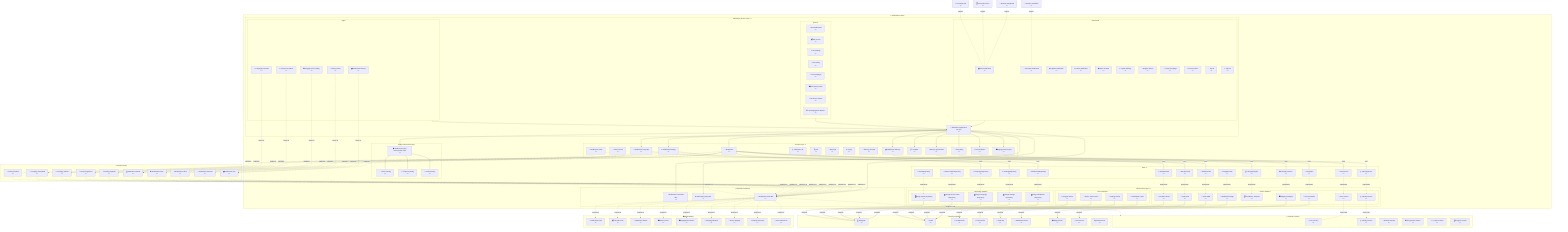 graph TB
    %% ===== NOTIFICATION CONTEXT =====
    subgraph NotificationContext ["🔔 Notification Context"]
        
        %% ===== APPLICATION SERVICE LAYER =====
        subgraph NotificationApplicationLayer ["Application Service Layer <<Application>>"]
            NotificationApplicationService["🔔 Notification Application Service<br/><<ApplicationService>>"]
            
            %% Commands
            subgraph NotificationCommands ["Commands"]
                SendNotificationCmd["📤 Send Notification<br/><<Command>>"]
                ScheduleNotificationCmd["📅 Schedule Notification<br/><<Command>>"]
                UpdateNotificationCmd["✏️ Update Notification<br/><<Command>>"]
                CancelNotificationCmd["❌ Cancel Notification<br/><<Command>>"]
                MarkAsReadCmd["👁️ Mark as Read<br/><<Command>>"]
                UpdateSettingsCmd["⚙️ Update Settings<br/><<Command>>"]
                RegisterDeviceCmd["📱 Register Device<br/><<Command>>"]
                CreateCampaignCmd["📢 Create Campaign<br/><<Command>>"]
                ExecuteActionCmd["🎯 Execute Action<br/><<Command>>"]
                OptInCmd["✅ Opt In<br/><<Command>>"]
                OptOutCmd["❌ Opt Out<br/><<Command>>"]
            end
            
            %% Queries
            subgraph NotificationQueries ["Queries"]
                GetNotificationsQuery["🔔 Get Notifications<br/><<Query>>"]
                GetUnreadNotificationsQuery["📬 Get Unread<br/><<Query>>"]
                GetNotificationSettingsQuery["⚙️ Get Settings<br/><<Query>>"]
                GetNotificationHistoryQuery["📅 Get History<br/><<Query>>"]
                GetCampaignsQuery["📢 Get Campaigns<br/><<Query>>"]
                GetDeliveryStatsQuery["📊 Get Delivery Stats<br/><<Query>>"]
                GetDeviceTokensQuery["📱 Get Device Tokens<br/><<Query>>"]
                GetEngagementMetricsQuery["📈 Get Engagement Metrics<br/><<Query>>"]
            end
            
            %% Sagas
            subgraph NotificationSagas ["Sagas"]
                NotificationDeliverySaga["📤 Notification Delivery<br/><<Saga>>"]
                CampaignExecutionSaga["📢 Campaign Execution<br/><<Saga>>"]
                DeliveryRetrySaga["🔄 Delivery Retry<br/><<Saga>>"]
                EngagementTrackingSaga["📊 Engagement Tracking<br/><<Saga>>"]
                PreferenceUpdateSaga["⚙️ Preference Update<br/><<Saga>>"]
            end
        end
        
        %% ===== DOMAIN LAYER (HEXAGON CORE) =====
        subgraph NotificationDomain ["Domain Layer <<DomainCore>>"]
            direction TB
            
            %% Aggregates
            Notification["🔔 Notification<br/><<AggregateRoot>>"]
            NotificationSettings["⚙️ Notification Settings<br/><<AggregateRoot>>"]
            NotificationCampaign["📢 Notification Campaign<br/><<AggregateRoot>>"]
            
            %% Entities
            NotificationAction["🎯 Notification Action<br/><<Entity>>"]
            DeviceToken["📱 Device Token<br/><<Entity>>"]
            
            %% Value Objects
            NotificationId["🆔 Notification ID<br/><<ValueObject>>"]
            NotificationTitle["🏷️ Title<br/><<ValueObject>>"]
            NotificationMessage["💬 Message<br/><<ValueObject>>"]
            Priority["⭐ Priority<br/><<ValueObject>>"]
            DeliveryChannel["📡 Delivery Channel<br/><<ValueObject>>"]
            
            %% Domain Services
            NotificationDeliveryService["📤 Notification Delivery<br/><<DomainService>>"]
            TemplateService["📋 Template<br/><<DomainService>>"]
            SchedulingService["📅 Scheduling<br/><<DomainService>>"]
            PersonalizationService["🎨 Personalization<br/><<DomainService>>"]
            DeliveryOptimizationService["⚡ Delivery Optimization<br/><<DomainService>>"]
            EngagementAnalysisService["📊 Engagement Analysis<br/><<DomainService>>"]
        end
        
        %% ===== PORTS (DOMAIN INTERFACES) =====
        subgraph NotificationPorts ["Ports <<Port>>"]
            direction TB
            
            %% Repository Ports
            INotificationRepo["🔔 INotificationRepository<br/><<Port>>"]
            ISettingsRepo["⚙️ ISettingsRepository<br/><<Port>>"]
            ICampaignRepo["📢 ICampaignRepository<br/><<Port>>"]
            IDeviceTokenRepo["📱 IDeviceTokenRepository<br/><<Port>>"]
            IActionRepo["🎯 IActionRepository<br/><<Port>>"]
            
            %% Service Ports
            IEmailProvider["📧 IEmailProvider<br/><<Port>>"]
            IPushProvider["📱 IPushProvider<br/><<Port>>"]
            ISMSProvider["📱 ISMSProvider<br/><<Port>>"]
            IInAppProvider["📲 IInAppProvider<br/><<Port>>"]
            ITemplateEngine["📋 ITemplateEngine<br/><<Port>>"]
            IScheduler["📅 IScheduler<br/><<Port>>"]
            IAnalyticsService["📊 IAnalyticsService<br/><<Port>>"]
            IUserService["👤 IUserService<br/><<Port>>"]
            IIdentityService["🆔 IIdentityService<br/><<Port>>"]
        end
        
        %% ===== INFRASTRUCTURE LAYER (ADAPTERS) =====
        subgraph NotificationAdapters ["Infrastructure Layer <<Adapter>>"]
            direction TB
            
            %% Repository Adapters
            subgraph NotificationRepositoryAdapters ["Repository Adapters"]
                MongoNotificationRepo["🗄️ Mongo Notification Repository<br/><<RepositoryAdapter>>"]
                MongoSettingsRepo["🗄️ Mongo Settings Repository<br/><<RepositoryAdapter>>"]
                MongoCampaignRepo["🗄️ Mongo Campaign Repository<br/><<RepositoryAdapter>>"]
                MongoDeviceTokenRepo["🗄️ Mongo Device Token Repository<br/><<RepositoryAdapter>>"]
                MongoActionRepo["🗄️ Mongo Action Repository<br/><<RepositoryAdapter>>"]
            end
            
            %% Service Adapters
            subgraph NotificationServiceAdapters ["Service Adapters"]
                SendGridEmailAdapter["📧 SendGrid Email<br/><<EmailAdapter>>"]
                FCMPushAdapter["📱 FCM Push<br/><<PushAdapter>>"]
                TwilioSMSAdapter["📱 Twilio SMS<br/><<SMSAdapter>>"]
                WebSocketInAppAdapter["📲 WebSocket InApp<br/><<InAppAdapter>>"]
                HandlebarTemplateAdapter["📋 Handlebars Template<br/><<TemplateAdapter>>"]
                CronSchedulerAdapter["📅 Cron Scheduler<br/><<SchedulerAdapter>>"]
                MixpanelAnalyticsAdapter["📊 Mixpanel Analytics<br/><<AnalyticsAdapter>>"]
                UserContextAdapter["👤 User Context<br/><<ContextAdapter>>"]
                IdentityContextAdapter["🆔 Identity Context<br/><<ContextAdapter>>"]
            end
            
            %% Cache Adapters
            subgraph NotificationCacheAdapters ["Cache Adapters"]
                NotificationCache["💾 Notification Cache<br/><<CacheAdapter>>"]
                SettingsCache["💾 Settings Cache<br/><<CacheAdapter>>"]
                DeviceTokenCache["💾 Device Token Cache<br/><<CacheAdapter>>"]
                TemplateCache["💾 Template Cache<br/><<CacheAdapter>>"]
            end
        end
        
        %% ===== CONTEXT BUS INTERFACES =====
        subgraph NotificationContextBus ["Context Bus Interfaces"]
            NotificationCommandBus["⚡ Notification Command Bus<br/><<CommandBus>>"]
            NotificationQueryBus["❓ Notification Query Bus<br/><<QueryBus>>"]
            NotificationEventBus["📨 Notification Event Bus<br/><<EventBus>>"]
        end
        
        %% ===== POLICY ENFORCEMENT =====
        subgraph NotificationPolicyLayer ["Policy Enforcement Layer"]
            NotificationPolicyEnforcementPoint["🛡️ Notification Policy Enforcement Point<br/><<PEP>>"]
            ConsentPolicyService["✅ Consent Policy<br/><<Policy>>"]
            FrequencyPolicyService["⏰ Frequency Policy<br/><<Policy>>"]
            ContentPolicyService["📝 Content Policy<br/><<Policy>>"]
        end
    end
    
    %% ===== EXTERNAL SYSTEMS =====
    subgraph NotificationExternal ["🌐 External Systems"]
        MongoDB["🗄️ MongoDB<br/><<Database>>"]
        RedisCache["🔴 Redis<br/><<Cache>>"]
        SendGridAPI["📧 SendGrid API<br/><<EmailService>>"]
        FCMService["📱 FCM Service<br/><<PushService>>"]
        TwilioAPI["📱 Twilio API<br/><<SMSService>>"]
        WebSocketServer["📲 WebSocket Server<br/><<RealtimeService>>"]
        MixpanelAPI["📊 Mixpanel API<br/><<AnalyticsService>>"]
        CronService["📅 Cron Service<br/><<SchedulerService>>"]
        ElasticsearchCluster["🔍 Elasticsearch<br/><<SearchEngine>>"]
    end
    
    %% ===== EVENTS =====
    subgraph NotificationEvents ["📨 Domain Events"]
        NotificationSentEvent["📤 Notification Sent<br/><<DomainEvent>>"]
        NotificationDeliveredEvent["✅ Notification Delivered<br/><<DomainEvent>>"]
        NotificationFailedEvent["❌ Notification Failed<br/><<DomainEvent>>"]
        NotificationReadEvent["👁️ Notification Read<br/><<DomainEvent>>"]
        NotificationClickedEvent["👆 Notification Clicked<br/><<DomainEvent>>"]
        SettingsUpdatedEvent["⚙️ Settings Updated<br/><<DomainEvent>>"]
        DeviceRegisteredEvent["📱 Device Registered<br/><<DomainEvent>>"]
        CampaignStartedEvent["📢 Campaign Started<br/><<DomainEvent>>"]
        CampaignCompletedEvent["✅ Campaign Completed<br/><<DomainEvent>>"]
        ActionExecutedEvent["🎯 Action Executed<br/><<DomainEvent>>"]
    end
    
    %% ===== READ MODELS =====
    subgraph NotificationReadModels ["📊 Read Models"]
        NotificationFeedRM["🔔 Notification Feed<br/><<ReadModel>>"]
        UnreadCountRM["📬 Unread Count<br/><<ReadModel>>"]
        NotificationHistoryRM["📅 Notification History<br/><<ReadModel>>"]
        DeliveryStatsRM["📊 Delivery Stats<br/><<ReadModel>>"]
        EngagementMetricsRM["📊 Engagement Metrics<br/><<ReadModel>>"]
        CampaignReportsRM["📢 Campaign Reports<br/><<ReadModel>>"]
        DeviceRegistryRM["📱 Device Registry<br/><<ReadModel>>"]
        SettingsSummaryRM["⚙️ Settings Summary<br/><<ReadModel>>"]
        UserPreferencesRM["👤 User Preferences<br/><<ReadModel>>"]
    end
    
    %% ===== EXTERNAL CONTEXT REFERENCES =====
    subgraph ExternalContexts ["🌐 External Contexts"]
        UserContext["👤 User Context<br/><<ExternalContext>>"]
        IdentityContext["🆔 Identity Context<br/><<ExternalContext>>"]
        WorkoutContext["💪 Workout Context<br/><<ExternalContext>>"]
        ProgressionContext["📈 Progression Context<br/><<ExternalContext>>"]
        TrainerContext["👨‍🏫 Trainer Context<br/><<ExternalContext>>"]
        ProgramContext["📋 Program Context<br/><<ExternalContext>>"]
    end
    
    %% ===== RELATIONSHIPS =====
    
    %% Application Service orchestrates everything
    NotificationApplicationService --> NotificationCommandBus
    NotificationApplicationService --> NotificationQueryBus
    NotificationApplicationService --> NotificationEventBus
    
    %% Commands and Queries through Application Service
    NotificationCommands --> NotificationApplicationService
    NotificationQueries --> NotificationApplicationService
    NotificationSagas --> NotificationApplicationService
    
    %% Application Service to Domain (orchestration)
    NotificationApplicationService --> Notification
    NotificationApplicationService --> NotificationSettings
    NotificationApplicationService --> NotificationCampaign
    NotificationApplicationService --> NotificationDeliveryService
    NotificationApplicationService --> TemplateService
    NotificationApplicationService --> SchedulingService
    NotificationApplicationService --> PersonalizationService
    NotificationApplicationService --> DeliveryOptimizationService
    NotificationApplicationService --> EngagementAnalysisService
    
    %% Policy Enforcement Integration
    NotificationApplicationService --> NotificationPolicyEnforcementPoint
    NotificationPolicyEnforcementPoint --> ConsentPolicyService
    NotificationPolicyEnforcementPoint --> FrequencyPolicyService
    NotificationPolicyEnforcementPoint --> ContentPolicyService
    
    %% Domain to Ports (Dependency Inversion)
    Notification -->|uses| INotificationRepo
    Notification -->|uses| IEmailProvider
    Notification -->|uses| IPushProvider
    Notification -->|uses| ISMSProvider
    NotificationSettings -->|uses| ISettingsRepo
    NotificationCampaign -->|uses| ICampaignRepo
    NotificationDeliveryService -->|uses| ITemplateEngine
    SchedulingService -->|uses| IScheduler
    PersonalizationService -->|uses| IUserService
    DeliveryOptimizationService -->|uses| IAnalyticsService
    EngagementAnalysisService -->|uses| IIdentityService
    
    %% Ports to Adapters (Implementation)
    INotificationRepo -.->|implements| MongoNotificationRepo
    ISettingsRepo -.->|implements| MongoSettingsRepo
    ICampaignRepo -.->|implements| MongoCampaignRepo
    IDeviceTokenRepo -.->|implements| MongoDeviceTokenRepo
    IActionRepo -.->|implements| MongoActionRepo
    IEmailProvider -.->|implements| SendGridEmailAdapter
    IPushProvider -.->|implements| FCMPushAdapter
    ISMSProvider -.->|implements| TwilioSMSAdapter
    IInAppProvider -.->|implements| WebSocketInAppAdapter
    ITemplateEngine -.->|implements| HandlebarTemplateAdapter
    IScheduler -.->|implements| CronSchedulerAdapter
    IAnalyticsService -.->|implements| MixpanelAnalyticsAdapter
    IUserService -.->|implements| UserContextAdapter
    IIdentityService -.->|implements| IdentityContextAdapter
    
    %% Adapters to External Systems
    MongoNotificationRepo -->|connects| MongoDB
    MongoSettingsRepo -->|connects| MongoDB
    MongoCampaignRepo -->|connects| MongoDB
    MongoDeviceTokenRepo -->|connects| MongoDB
    MongoActionRepo -->|connects| MongoDB
    NotificationCache -->|connects| RedisCache
    SettingsCache -->|connects| RedisCache
    DeviceTokenCache -->|connects| RedisCache
    TemplateCache -->|connects| RedisCache
    SendGridEmailAdapter -->|connects| SendGridAPI
    FCMPushAdapter -->|connects| FCMService
    TwilioSMSAdapter -->|connects| TwilioAPI
    WebSocketInAppAdapter -->|connects| WebSocketServer
    CronSchedulerAdapter -->|connects| CronService
    MixpanelAnalyticsAdapter -->|connects| MixpanelAPI
    
    %% Cross-Context Communication
    UserContextAdapter -.->|async calls| UserContext
    IdentityContextAdapter -.->|async calls| IdentityContext
    
    %% Domain Events
    Notification -.->|publishes| NotificationSentEvent
    Notification -.->|publishes| NotificationDeliveredEvent
    Notification -.->|publishes| NotificationFailedEvent
    Notification -.->|publishes| NotificationReadEvent
    NotificationAction -.->|publishes| NotificationClickedEvent
    NotificationAction -.->|publishes| ActionExecutedEvent
    NotificationSettings -.->|publishes| SettingsUpdatedEvent
    DeviceToken -.->|publishes| DeviceRegisteredEvent
    NotificationCampaign -.->|publishes| CampaignStartedEvent
    NotificationCampaign -.->|publishes| CampaignCompletedEvent
    
    %% Event to Read Models (via Event Bus)
    NotificationEventBus -.->|projects to| NotificationFeedRM
    NotificationEventBus -.->|projects to| UnreadCountRM
    NotificationEventBus -.->|projects to| NotificationHistoryRM
    NotificationEventBus -.->|projects to| DeliveryStatsRM
    NotificationEventBus -.->|projects to| EngagementMetricsRM
    NotificationEventBus -.->|projects to| CampaignReportsRM
    NotificationEventBus -.->|projects to| DeviceRegistryRM
    NotificationEventBus -.->|projects to| SettingsSummaryRM
    NotificationEventBus -.->|projects to| UserPreferencesRM
    
    %% Events to Event Bus
    NotificationSentEvent -.->|publishes to| NotificationEventBus
    NotificationDeliveredEvent -.->|publishes to| NotificationEventBus
    NotificationFailedEvent -.->|publishes to| NotificationEventBus
    NotificationReadEvent -.->|publishes to| NotificationEventBus
    NotificationClickedEvent -.->|publishes to| NotificationEventBus
    SettingsUpdatedEvent -.->|publishes to| NotificationEventBus
    DeviceRegisteredEvent -.->|publishes to| NotificationEventBus
    CampaignStartedEvent -.->|publishes to| NotificationEventBus
    CampaignCompletedEvent -.->|publishes to| NotificationEventBus
    ActionExecutedEvent -.->|publishes to| NotificationEventBus
    
    %% Sagas listen to events
    NotificationDeliverySaga -.->|listens to| NotificationSentEvent
    CampaignExecutionSaga -.->|listens to| CampaignStartedEvent
    DeliveryRetrySaga -.->|listens to| NotificationFailedEvent
    EngagementTrackingSaga -.->|listens to| NotificationClickedEvent
    PreferenceUpdateSaga -.->|listens to| SettingsUpdatedEvent
    
    %% Context Bus to External Event Bus
    NotificationEventBus -.->|integrates with| ExternalContexts
    
    %% External Event Listeners (from other contexts)
    WorkoutCompletedEvent["💪 Workout Completed<br/><<ExternalEvent>>"]
    PersonalRecordEvent["🏆 Personal Record<br/><<ExternalEvent>>"]
    GoalAchievedEvent["🎯 Goal Achieved<br/><<ExternalEvent>>"]
    SessionScheduledEvent["📅 Session Scheduled<br/><<ExternalEvent>>"]
    
    %% External Events to Notification Commands
    WorkoutCompletedEvent -.->|triggers| SendNotificationCmd
    PersonalRecordEvent -.->|triggers| SendNotificationCmd
    GoalAchievedEvent -.->|triggers| SendNotificationCmd
    SessionScheduledEvent -.->|triggers| ScheduleNotificationCmd